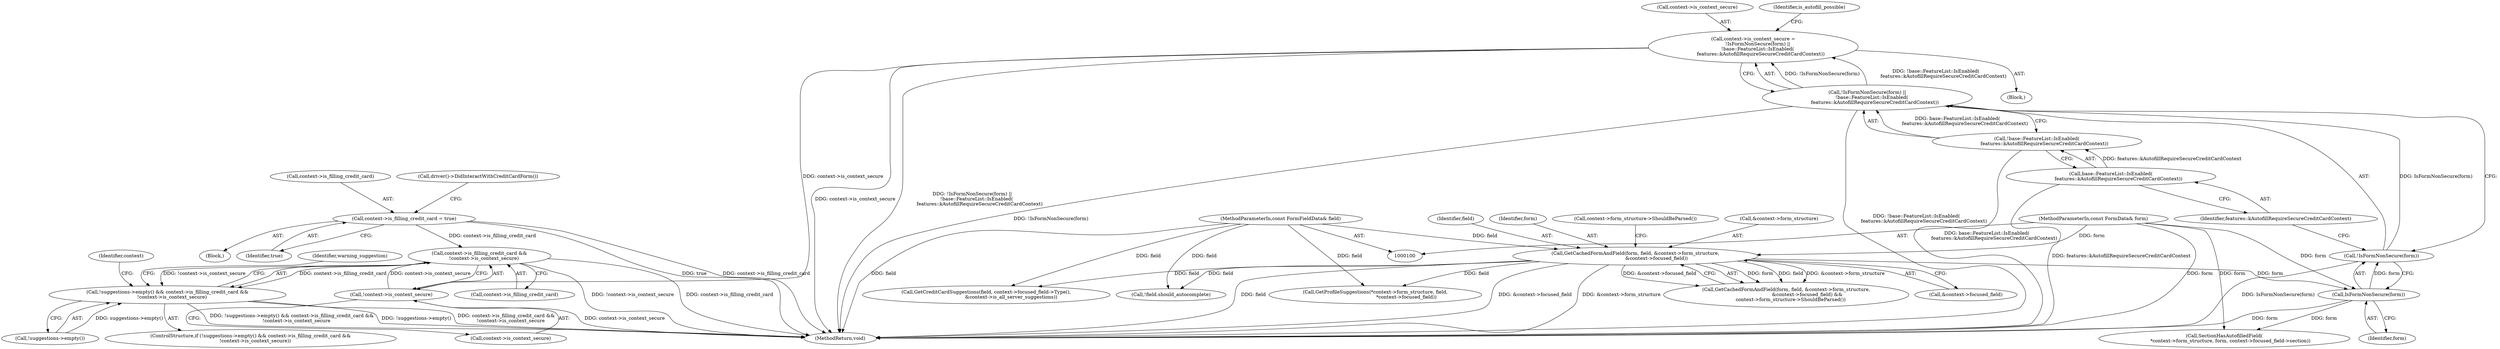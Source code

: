 digraph "0_Chrome_b025e82307a8490501bb030266cd955c391abcb7@pointer" {
"1000242" [label="(Call,context->is_filling_credit_card &&\n      !context->is_context_secure)"];
"1000138" [label="(Call,context->is_filling_credit_card = true)"];
"1000246" [label="(Call,!context->is_context_secure)"];
"1000150" [label="(Call,context->is_context_secure =\n      !IsFormNonSecure(form) ||\n      !base::FeatureList::IsEnabled(\n          features::kAutofillRequireSecureCreditCardContext))"];
"1000154" [label="(Call,!IsFormNonSecure(form) ||\n      !base::FeatureList::IsEnabled(\n          features::kAutofillRequireSecureCreditCardContext))"];
"1000155" [label="(Call,!IsFormNonSecure(form))"];
"1000156" [label="(Call,IsFormNonSecure(form))"];
"1000118" [label="(Call,GetCachedFormAndField(form, field, &context->form_structure,\n                            &context->focused_field))"];
"1000101" [label="(MethodParameterIn,const FormData& form)"];
"1000102" [label="(MethodParameterIn,const FormFieldData& field)"];
"1000158" [label="(Call,!base::FeatureList::IsEnabled(\n          features::kAutofillRequireSecureCreditCardContext))"];
"1000159" [label="(Call,base::FeatureList::IsEnabled(\n          features::kAutofillRequireSecureCreditCardContext))"];
"1000239" [label="(Call,!suggestions->empty() && context->is_filling_credit_card &&\n      !context->is_context_secure)"];
"1000139" [label="(Call,context->is_filling_credit_card)"];
"1000242" [label="(Call,context->is_filling_credit_card &&\n      !context->is_context_secure)"];
"1000243" [label="(Call,context->is_filling_credit_card)"];
"1000315" [label="(MethodReturn,void)"];
"1000247" [label="(Call,context->is_context_secure)"];
"1000246" [label="(Call,!context->is_context_secure)"];
"1000151" [label="(Call,context->is_context_secure)"];
"1000143" [label="(Call,driver()->DidInteractWithCreditCardForm())"];
"1000137" [label="(Block,)"];
"1000155" [label="(Call,!IsFormNonSecure(form))"];
"1000157" [label="(Identifier,form)"];
"1000117" [label="(Call,GetCachedFormAndField(form, field, &context->form_structure,\n                            &context->focused_field) &&\n      context->form_structure->ShouldBeParsed())"];
"1000120" [label="(Identifier,field)"];
"1000184" [label="(Call,GetCreditCardSuggestions(field, context->focused_field->Type(),\n                                 &context->is_all_server_suggestions))"];
"1000142" [label="(Identifier,true)"];
"1000164" [label="(Identifier,is_autofill_possible)"];
"1000156" [label="(Call,IsFormNonSecure(form))"];
"1000118" [label="(Call,GetCachedFormAndField(form, field, &context->form_structure,\n                            &context->focused_field))"];
"1000101" [label="(MethodParameterIn,const FormData& form)"];
"1000138" [label="(Call,context->is_filling_credit_card = true)"];
"1000160" [label="(Identifier,features::kAutofillRequireSecureCreditCardContext)"];
"1000119" [label="(Identifier,form)"];
"1000214" [label="(Call,!field.should_autocomplete)"];
"1000264" [label="(Identifier,context)"];
"1000129" [label="(Call,context->form_structure->ShouldBeParsed())"];
"1000240" [label="(Call,!suggestions->empty())"];
"1000266" [label="(Call,SectionHasAutofilledField(\n        *context->form_structure, form, context->focused_field->section))"];
"1000159" [label="(Call,base::FeatureList::IsEnabled(\n          features::kAutofillRequireSecureCreditCardContext))"];
"1000125" [label="(Call,&context->focused_field)"];
"1000102" [label="(MethodParameterIn,const FormFieldData& field)"];
"1000228" [label="(Call,GetProfileSuggestions(*context->form_structure, field,\n                                         *context->focused_field))"];
"1000238" [label="(ControlStructure,if (!suggestions->empty() && context->is_filling_credit_card &&\n      !context->is_context_secure))"];
"1000154" [label="(Call,!IsFormNonSecure(form) ||\n      !base::FeatureList::IsEnabled(\n          features::kAutofillRequireSecureCreditCardContext))"];
"1000150" [label="(Call,context->is_context_secure =\n      !IsFormNonSecure(form) ||\n      !base::FeatureList::IsEnabled(\n          features::kAutofillRequireSecureCreditCardContext))"];
"1000105" [label="(Block,)"];
"1000158" [label="(Call,!base::FeatureList::IsEnabled(\n          features::kAutofillRequireSecureCreditCardContext))"];
"1000121" [label="(Call,&context->form_structure)"];
"1000239" [label="(Call,!suggestions->empty() && context->is_filling_credit_card &&\n      !context->is_context_secure)"];
"1000254" [label="(Identifier,warning_suggestion)"];
"1000242" -> "1000239"  [label="AST: "];
"1000242" -> "1000243"  [label="CFG: "];
"1000242" -> "1000246"  [label="CFG: "];
"1000243" -> "1000242"  [label="AST: "];
"1000246" -> "1000242"  [label="AST: "];
"1000239" -> "1000242"  [label="CFG: "];
"1000242" -> "1000315"  [label="DDG: !context->is_context_secure"];
"1000242" -> "1000315"  [label="DDG: context->is_filling_credit_card"];
"1000242" -> "1000239"  [label="DDG: context->is_filling_credit_card"];
"1000242" -> "1000239"  [label="DDG: !context->is_context_secure"];
"1000138" -> "1000242"  [label="DDG: context->is_filling_credit_card"];
"1000246" -> "1000242"  [label="DDG: context->is_context_secure"];
"1000138" -> "1000137"  [label="AST: "];
"1000138" -> "1000142"  [label="CFG: "];
"1000139" -> "1000138"  [label="AST: "];
"1000142" -> "1000138"  [label="AST: "];
"1000143" -> "1000138"  [label="CFG: "];
"1000138" -> "1000315"  [label="DDG: true"];
"1000138" -> "1000315"  [label="DDG: context->is_filling_credit_card"];
"1000246" -> "1000247"  [label="CFG: "];
"1000247" -> "1000246"  [label="AST: "];
"1000246" -> "1000315"  [label="DDG: context->is_context_secure"];
"1000150" -> "1000246"  [label="DDG: context->is_context_secure"];
"1000150" -> "1000105"  [label="AST: "];
"1000150" -> "1000154"  [label="CFG: "];
"1000151" -> "1000150"  [label="AST: "];
"1000154" -> "1000150"  [label="AST: "];
"1000164" -> "1000150"  [label="CFG: "];
"1000150" -> "1000315"  [label="DDG: context->is_context_secure"];
"1000150" -> "1000315"  [label="DDG: !IsFormNonSecure(form) ||\n      !base::FeatureList::IsEnabled(\n          features::kAutofillRequireSecureCreditCardContext)"];
"1000154" -> "1000150"  [label="DDG: !IsFormNonSecure(form)"];
"1000154" -> "1000150"  [label="DDG: !base::FeatureList::IsEnabled(\n          features::kAutofillRequireSecureCreditCardContext)"];
"1000154" -> "1000155"  [label="CFG: "];
"1000154" -> "1000158"  [label="CFG: "];
"1000155" -> "1000154"  [label="AST: "];
"1000158" -> "1000154"  [label="AST: "];
"1000154" -> "1000315"  [label="DDG: !IsFormNonSecure(form)"];
"1000154" -> "1000315"  [label="DDG: !base::FeatureList::IsEnabled(\n          features::kAutofillRequireSecureCreditCardContext)"];
"1000155" -> "1000154"  [label="DDG: IsFormNonSecure(form)"];
"1000158" -> "1000154"  [label="DDG: base::FeatureList::IsEnabled(\n          features::kAutofillRequireSecureCreditCardContext)"];
"1000155" -> "1000156"  [label="CFG: "];
"1000156" -> "1000155"  [label="AST: "];
"1000160" -> "1000155"  [label="CFG: "];
"1000155" -> "1000315"  [label="DDG: IsFormNonSecure(form)"];
"1000156" -> "1000155"  [label="DDG: form"];
"1000156" -> "1000157"  [label="CFG: "];
"1000157" -> "1000156"  [label="AST: "];
"1000156" -> "1000315"  [label="DDG: form"];
"1000118" -> "1000156"  [label="DDG: form"];
"1000101" -> "1000156"  [label="DDG: form"];
"1000156" -> "1000266"  [label="DDG: form"];
"1000118" -> "1000117"  [label="AST: "];
"1000118" -> "1000125"  [label="CFG: "];
"1000119" -> "1000118"  [label="AST: "];
"1000120" -> "1000118"  [label="AST: "];
"1000121" -> "1000118"  [label="AST: "];
"1000125" -> "1000118"  [label="AST: "];
"1000129" -> "1000118"  [label="CFG: "];
"1000117" -> "1000118"  [label="CFG: "];
"1000118" -> "1000315"  [label="DDG: &context->focused_field"];
"1000118" -> "1000315"  [label="DDG: &context->form_structure"];
"1000118" -> "1000315"  [label="DDG: field"];
"1000118" -> "1000117"  [label="DDG: form"];
"1000118" -> "1000117"  [label="DDG: field"];
"1000118" -> "1000117"  [label="DDG: &context->form_structure"];
"1000118" -> "1000117"  [label="DDG: &context->focused_field"];
"1000101" -> "1000118"  [label="DDG: form"];
"1000102" -> "1000118"  [label="DDG: field"];
"1000118" -> "1000184"  [label="DDG: field"];
"1000118" -> "1000214"  [label="DDG: field"];
"1000118" -> "1000228"  [label="DDG: field"];
"1000101" -> "1000100"  [label="AST: "];
"1000101" -> "1000315"  [label="DDG: form"];
"1000101" -> "1000266"  [label="DDG: form"];
"1000102" -> "1000100"  [label="AST: "];
"1000102" -> "1000315"  [label="DDG: field"];
"1000102" -> "1000184"  [label="DDG: field"];
"1000102" -> "1000214"  [label="DDG: field"];
"1000102" -> "1000228"  [label="DDG: field"];
"1000158" -> "1000159"  [label="CFG: "];
"1000159" -> "1000158"  [label="AST: "];
"1000158" -> "1000315"  [label="DDG: base::FeatureList::IsEnabled(\n          features::kAutofillRequireSecureCreditCardContext)"];
"1000159" -> "1000158"  [label="DDG: features::kAutofillRequireSecureCreditCardContext"];
"1000159" -> "1000160"  [label="CFG: "];
"1000160" -> "1000159"  [label="AST: "];
"1000159" -> "1000315"  [label="DDG: features::kAutofillRequireSecureCreditCardContext"];
"1000239" -> "1000238"  [label="AST: "];
"1000239" -> "1000240"  [label="CFG: "];
"1000240" -> "1000239"  [label="AST: "];
"1000254" -> "1000239"  [label="CFG: "];
"1000264" -> "1000239"  [label="CFG: "];
"1000239" -> "1000315"  [label="DDG: !suggestions->empty() && context->is_filling_credit_card &&\n      !context->is_context_secure"];
"1000239" -> "1000315"  [label="DDG: !suggestions->empty()"];
"1000239" -> "1000315"  [label="DDG: context->is_filling_credit_card &&\n      !context->is_context_secure"];
"1000240" -> "1000239"  [label="DDG: suggestions->empty()"];
}
